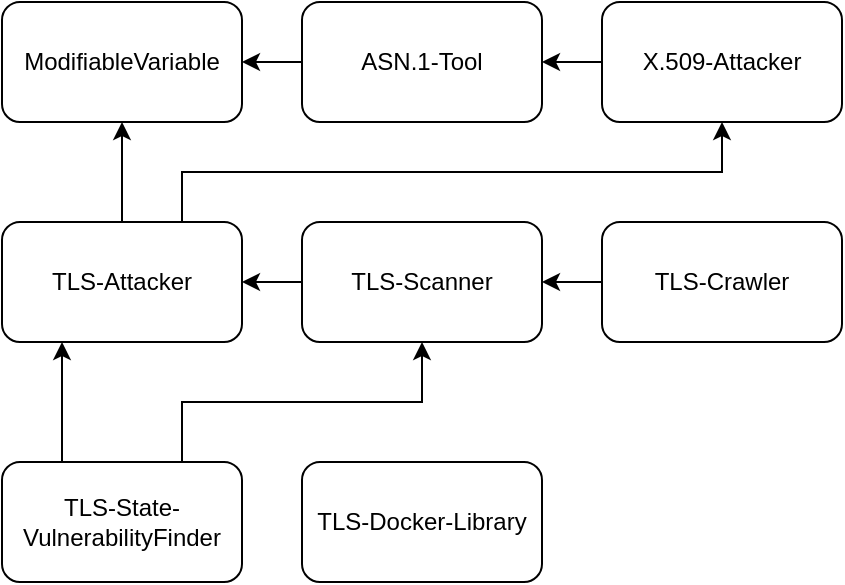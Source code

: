 <mxfile version="14.8.3" type="device"><diagram id="jMmpnukpAl-Vo7_8lMCX" name="Page-1"><mxGraphModel dx="1350" dy="793" grid="1" gridSize="10" guides="1" tooltips="1" connect="1" arrows="1" fold="1" page="1" pageScale="1" pageWidth="850" pageHeight="1100" math="0" shadow="0"><root><mxCell id="0"/><mxCell id="1" parent="0"/><mxCell id="bCnqeLr6hn3EkJ9PHh-B-1" value="ModifiableVariable" style="rounded=1;whiteSpace=wrap;html=1;" parent="1" vertex="1"><mxGeometry x="110" y="180" width="120" height="60" as="geometry"/></mxCell><mxCell id="bCnqeLr6hn3EkJ9PHh-B-2" value="ASN.1-Tool" style="rounded=1;whiteSpace=wrap;html=1;" parent="1" vertex="1"><mxGeometry x="260" y="180" width="120" height="60" as="geometry"/></mxCell><mxCell id="bCnqeLr6hn3EkJ9PHh-B-3" value="X.509-Attacker" style="rounded=1;whiteSpace=wrap;html=1;" parent="1" vertex="1"><mxGeometry x="410" y="180" width="120" height="60" as="geometry"/></mxCell><mxCell id="0IqIsVHbzOQhT813pgDA-6" style="edgeStyle=orthogonalEdgeStyle;rounded=0;orthogonalLoop=1;jettySize=auto;html=1;exitX=0.5;exitY=0;exitDx=0;exitDy=0;entryX=0.5;entryY=1;entryDx=0;entryDy=0;" edge="1" parent="1" source="bCnqeLr6hn3EkJ9PHh-B-4" target="bCnqeLr6hn3EkJ9PHh-B-1"><mxGeometry relative="1" as="geometry"/></mxCell><mxCell id="0IqIsVHbzOQhT813pgDA-7" style="edgeStyle=orthogonalEdgeStyle;rounded=0;orthogonalLoop=1;jettySize=auto;html=1;exitX=0.75;exitY=0;exitDx=0;exitDy=0;entryX=0.5;entryY=1;entryDx=0;entryDy=0;" edge="1" parent="1" source="bCnqeLr6hn3EkJ9PHh-B-4" target="bCnqeLr6hn3EkJ9PHh-B-3"><mxGeometry relative="1" as="geometry"/></mxCell><mxCell id="bCnqeLr6hn3EkJ9PHh-B-4" value="TLS-Attacker" style="rounded=1;whiteSpace=wrap;html=1;" parent="1" vertex="1"><mxGeometry x="110" y="290" width="120" height="60" as="geometry"/></mxCell><mxCell id="0IqIsVHbzOQhT813pgDA-8" style="edgeStyle=orthogonalEdgeStyle;rounded=0;orthogonalLoop=1;jettySize=auto;html=1;exitX=0;exitY=0.5;exitDx=0;exitDy=0;entryX=1;entryY=0.5;entryDx=0;entryDy=0;" edge="1" parent="1" source="bCnqeLr6hn3EkJ9PHh-B-5" target="bCnqeLr6hn3EkJ9PHh-B-4"><mxGeometry relative="1" as="geometry"/></mxCell><mxCell id="bCnqeLr6hn3EkJ9PHh-B-5" value="TLS-Scanner" style="rounded=1;whiteSpace=wrap;html=1;" parent="1" vertex="1"><mxGeometry x="260" y="290" width="120" height="60" as="geometry"/></mxCell><mxCell id="bCnqeLr6hn3EkJ9PHh-B-6" value="" style="endArrow=classic;html=1;entryX=1;entryY=0.5;entryDx=0;entryDy=0;exitX=0;exitY=0.5;exitDx=0;exitDy=0;" parent="1" source="bCnqeLr6hn3EkJ9PHh-B-2" target="bCnqeLr6hn3EkJ9PHh-B-1" edge="1"><mxGeometry width="50" height="50" relative="1" as="geometry"><mxPoint x="400" y="120" as="sourcePoint"/><mxPoint x="450" y="360" as="targetPoint"/></mxGeometry></mxCell><mxCell id="bCnqeLr6hn3EkJ9PHh-B-7" value="" style="endArrow=classic;html=1;exitX=0;exitY=0.5;exitDx=0;exitDy=0;entryX=1;entryY=0.5;entryDx=0;entryDy=0;" parent="1" source="bCnqeLr6hn3EkJ9PHh-B-3" target="bCnqeLr6hn3EkJ9PHh-B-2" edge="1"><mxGeometry width="50" height="50" relative="1" as="geometry"><mxPoint x="450" y="220" as="sourcePoint"/><mxPoint x="440" y="210" as="targetPoint"/></mxGeometry></mxCell><mxCell id="0IqIsVHbzOQhT813pgDA-9" style="edgeStyle=orthogonalEdgeStyle;rounded=0;orthogonalLoop=1;jettySize=auto;html=1;exitX=0;exitY=0.5;exitDx=0;exitDy=0;entryX=1;entryY=0.5;entryDx=0;entryDy=0;" edge="1" parent="1" source="0IqIsVHbzOQhT813pgDA-1" target="bCnqeLr6hn3EkJ9PHh-B-5"><mxGeometry relative="1" as="geometry"/></mxCell><mxCell id="0IqIsVHbzOQhT813pgDA-1" value="TLS-Crawler" style="rounded=1;whiteSpace=wrap;html=1;" vertex="1" parent="1"><mxGeometry x="410" y="290" width="120" height="60" as="geometry"/></mxCell><mxCell id="0IqIsVHbzOQhT813pgDA-3" style="edgeStyle=orthogonalEdgeStyle;rounded=0;orthogonalLoop=1;jettySize=auto;html=1;exitX=0.75;exitY=0;exitDx=0;exitDy=0;entryX=0.5;entryY=1;entryDx=0;entryDy=0;" edge="1" parent="1" source="0IqIsVHbzOQhT813pgDA-2" target="bCnqeLr6hn3EkJ9PHh-B-5"><mxGeometry relative="1" as="geometry"/></mxCell><mxCell id="0IqIsVHbzOQhT813pgDA-4" style="edgeStyle=orthogonalEdgeStyle;rounded=0;orthogonalLoop=1;jettySize=auto;html=1;exitX=0.25;exitY=0;exitDx=0;exitDy=0;entryX=0.25;entryY=1;entryDx=0;entryDy=0;" edge="1" parent="1" source="0IqIsVHbzOQhT813pgDA-2" target="bCnqeLr6hn3EkJ9PHh-B-4"><mxGeometry relative="1" as="geometry"/></mxCell><mxCell id="0IqIsVHbzOQhT813pgDA-2" value="TLS-State-VulnerabilityFinder" style="rounded=1;whiteSpace=wrap;html=1;" vertex="1" parent="1"><mxGeometry x="110" y="410" width="120" height="60" as="geometry"/></mxCell><mxCell id="0IqIsVHbzOQhT813pgDA-10" value="TLS-Docker-Library" style="rounded=1;whiteSpace=wrap;html=1;" vertex="1" parent="1"><mxGeometry x="260" y="410" width="120" height="60" as="geometry"/></mxCell></root></mxGraphModel></diagram></mxfile>